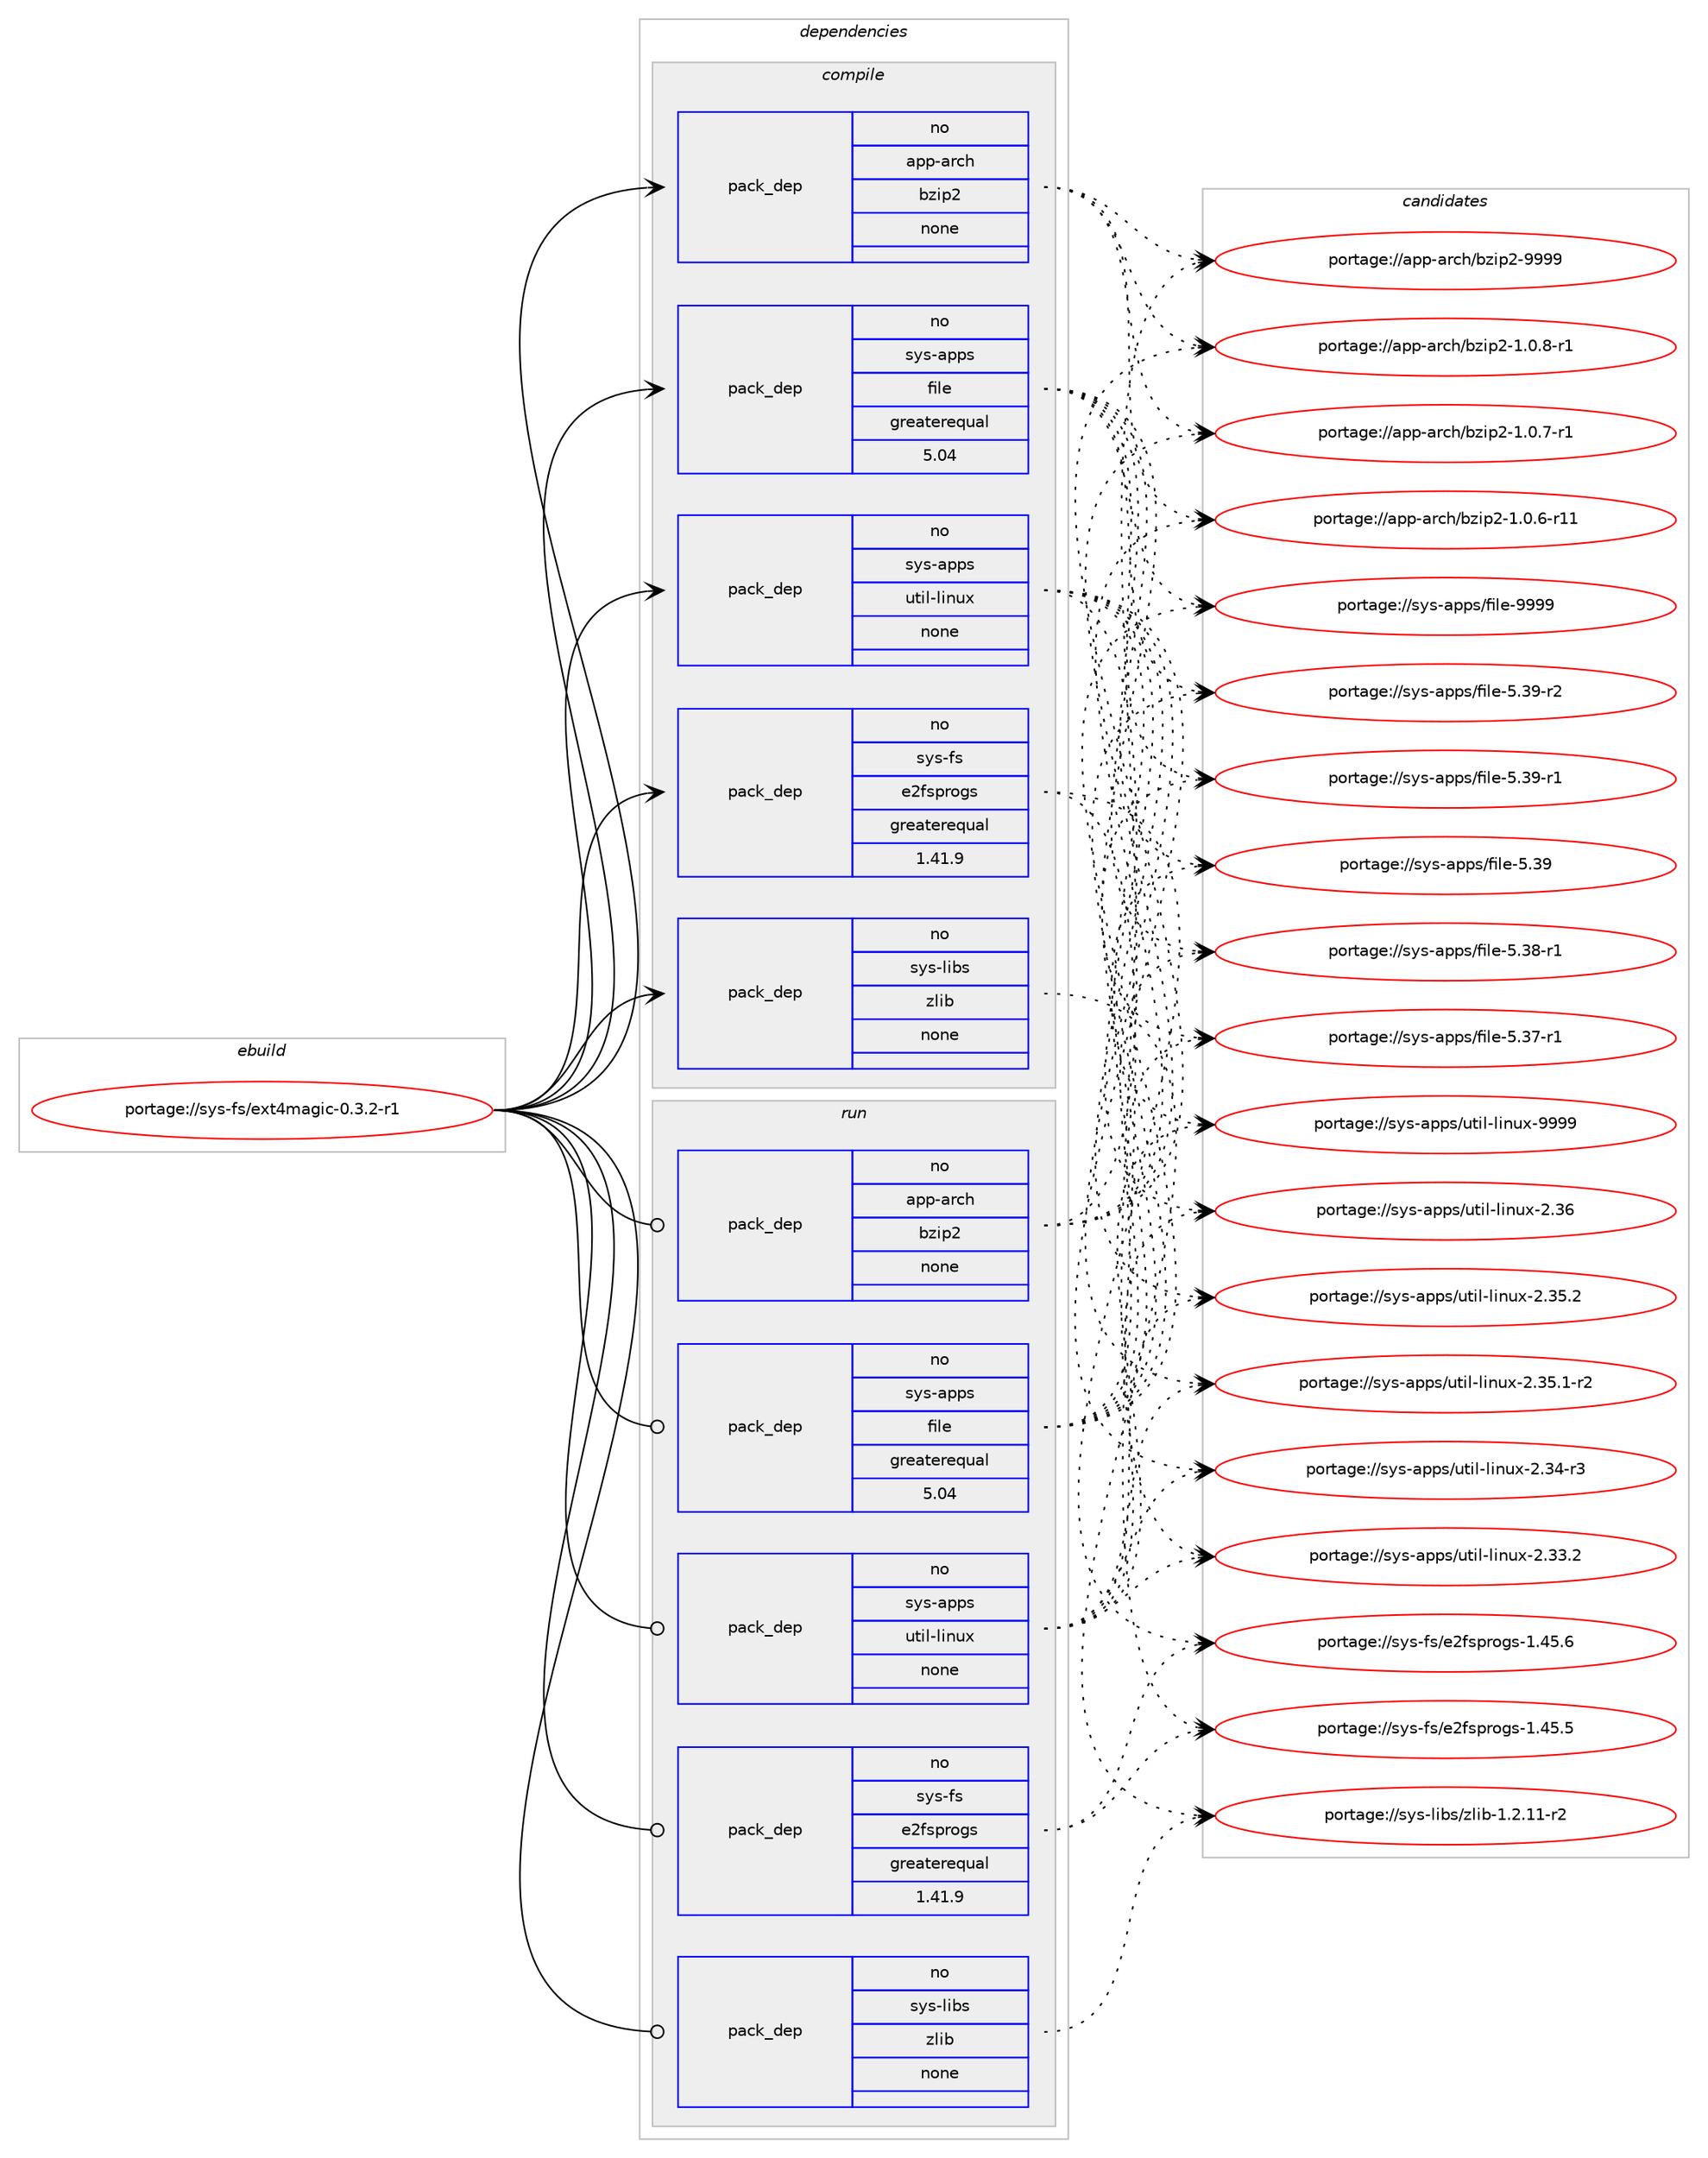 digraph prolog {

# *************
# Graph options
# *************

newrank=true;
concentrate=true;
compound=true;
graph [rankdir=LR,fontname=Helvetica,fontsize=10,ranksep=1.5];#, ranksep=2.5, nodesep=0.2];
edge  [arrowhead=vee];
node  [fontname=Helvetica,fontsize=10];

# **********
# The ebuild
# **********

subgraph cluster_leftcol {
color=gray;
rank=same;
label=<<i>ebuild</i>>;
id [label="portage://sys-fs/ext4magic-0.3.2-r1", color=red, width=4, href="../sys-fs/ext4magic-0.3.2-r1.svg"];
}

# ****************
# The dependencies
# ****************

subgraph cluster_midcol {
color=gray;
label=<<i>dependencies</i>>;
subgraph cluster_compile {
fillcolor="#eeeeee";
style=filled;
label=<<i>compile</i>>;
subgraph pack1903 {
dependency2227 [label=<<TABLE BORDER="0" CELLBORDER="1" CELLSPACING="0" CELLPADDING="4" WIDTH="220"><TR><TD ROWSPAN="6" CELLPADDING="30">pack_dep</TD></TR><TR><TD WIDTH="110">no</TD></TR><TR><TD>app-arch</TD></TR><TR><TD>bzip2</TD></TR><TR><TD>none</TD></TR><TR><TD></TD></TR></TABLE>>, shape=none, color=blue];
}
id:e -> dependency2227:w [weight=20,style="solid",arrowhead="vee"];
subgraph pack1904 {
dependency2228 [label=<<TABLE BORDER="0" CELLBORDER="1" CELLSPACING="0" CELLPADDING="4" WIDTH="220"><TR><TD ROWSPAN="6" CELLPADDING="30">pack_dep</TD></TR><TR><TD WIDTH="110">no</TD></TR><TR><TD>sys-apps</TD></TR><TR><TD>file</TD></TR><TR><TD>greaterequal</TD></TR><TR><TD>5.04</TD></TR></TABLE>>, shape=none, color=blue];
}
id:e -> dependency2228:w [weight=20,style="solid",arrowhead="vee"];
subgraph pack1905 {
dependency2229 [label=<<TABLE BORDER="0" CELLBORDER="1" CELLSPACING="0" CELLPADDING="4" WIDTH="220"><TR><TD ROWSPAN="6" CELLPADDING="30">pack_dep</TD></TR><TR><TD WIDTH="110">no</TD></TR><TR><TD>sys-apps</TD></TR><TR><TD>util-linux</TD></TR><TR><TD>none</TD></TR><TR><TD></TD></TR></TABLE>>, shape=none, color=blue];
}
id:e -> dependency2229:w [weight=20,style="solid",arrowhead="vee"];
subgraph pack1906 {
dependency2230 [label=<<TABLE BORDER="0" CELLBORDER="1" CELLSPACING="0" CELLPADDING="4" WIDTH="220"><TR><TD ROWSPAN="6" CELLPADDING="30">pack_dep</TD></TR><TR><TD WIDTH="110">no</TD></TR><TR><TD>sys-fs</TD></TR><TR><TD>e2fsprogs</TD></TR><TR><TD>greaterequal</TD></TR><TR><TD>1.41.9</TD></TR></TABLE>>, shape=none, color=blue];
}
id:e -> dependency2230:w [weight=20,style="solid",arrowhead="vee"];
subgraph pack1907 {
dependency2231 [label=<<TABLE BORDER="0" CELLBORDER="1" CELLSPACING="0" CELLPADDING="4" WIDTH="220"><TR><TD ROWSPAN="6" CELLPADDING="30">pack_dep</TD></TR><TR><TD WIDTH="110">no</TD></TR><TR><TD>sys-libs</TD></TR><TR><TD>zlib</TD></TR><TR><TD>none</TD></TR><TR><TD></TD></TR></TABLE>>, shape=none, color=blue];
}
id:e -> dependency2231:w [weight=20,style="solid",arrowhead="vee"];
}
subgraph cluster_compileandrun {
fillcolor="#eeeeee";
style=filled;
label=<<i>compile and run</i>>;
}
subgraph cluster_run {
fillcolor="#eeeeee";
style=filled;
label=<<i>run</i>>;
subgraph pack1908 {
dependency2232 [label=<<TABLE BORDER="0" CELLBORDER="1" CELLSPACING="0" CELLPADDING="4" WIDTH="220"><TR><TD ROWSPAN="6" CELLPADDING="30">pack_dep</TD></TR><TR><TD WIDTH="110">no</TD></TR><TR><TD>app-arch</TD></TR><TR><TD>bzip2</TD></TR><TR><TD>none</TD></TR><TR><TD></TD></TR></TABLE>>, shape=none, color=blue];
}
id:e -> dependency2232:w [weight=20,style="solid",arrowhead="odot"];
subgraph pack1909 {
dependency2233 [label=<<TABLE BORDER="0" CELLBORDER="1" CELLSPACING="0" CELLPADDING="4" WIDTH="220"><TR><TD ROWSPAN="6" CELLPADDING="30">pack_dep</TD></TR><TR><TD WIDTH="110">no</TD></TR><TR><TD>sys-apps</TD></TR><TR><TD>file</TD></TR><TR><TD>greaterequal</TD></TR><TR><TD>5.04</TD></TR></TABLE>>, shape=none, color=blue];
}
id:e -> dependency2233:w [weight=20,style="solid",arrowhead="odot"];
subgraph pack1910 {
dependency2234 [label=<<TABLE BORDER="0" CELLBORDER="1" CELLSPACING="0" CELLPADDING="4" WIDTH="220"><TR><TD ROWSPAN="6" CELLPADDING="30">pack_dep</TD></TR><TR><TD WIDTH="110">no</TD></TR><TR><TD>sys-apps</TD></TR><TR><TD>util-linux</TD></TR><TR><TD>none</TD></TR><TR><TD></TD></TR></TABLE>>, shape=none, color=blue];
}
id:e -> dependency2234:w [weight=20,style="solid",arrowhead="odot"];
subgraph pack1911 {
dependency2235 [label=<<TABLE BORDER="0" CELLBORDER="1" CELLSPACING="0" CELLPADDING="4" WIDTH="220"><TR><TD ROWSPAN="6" CELLPADDING="30">pack_dep</TD></TR><TR><TD WIDTH="110">no</TD></TR><TR><TD>sys-fs</TD></TR><TR><TD>e2fsprogs</TD></TR><TR><TD>greaterequal</TD></TR><TR><TD>1.41.9</TD></TR></TABLE>>, shape=none, color=blue];
}
id:e -> dependency2235:w [weight=20,style="solid",arrowhead="odot"];
subgraph pack1912 {
dependency2236 [label=<<TABLE BORDER="0" CELLBORDER="1" CELLSPACING="0" CELLPADDING="4" WIDTH="220"><TR><TD ROWSPAN="6" CELLPADDING="30">pack_dep</TD></TR><TR><TD WIDTH="110">no</TD></TR><TR><TD>sys-libs</TD></TR><TR><TD>zlib</TD></TR><TR><TD>none</TD></TR><TR><TD></TD></TR></TABLE>>, shape=none, color=blue];
}
id:e -> dependency2236:w [weight=20,style="solid",arrowhead="odot"];
}
}

# **************
# The candidates
# **************

subgraph cluster_choices {
rank=same;
color=gray;
label=<<i>candidates</i>>;

subgraph choice1903 {
color=black;
nodesep=1;
choice971121124597114991044798122105112504557575757 [label="portage://app-arch/bzip2-9999", color=red, width=4,href="../app-arch/bzip2-9999.svg"];
choice971121124597114991044798122105112504549464846564511449 [label="portage://app-arch/bzip2-1.0.8-r1", color=red, width=4,href="../app-arch/bzip2-1.0.8-r1.svg"];
choice971121124597114991044798122105112504549464846554511449 [label="portage://app-arch/bzip2-1.0.7-r1", color=red, width=4,href="../app-arch/bzip2-1.0.7-r1.svg"];
choice97112112459711499104479812210511250454946484654451144949 [label="portage://app-arch/bzip2-1.0.6-r11", color=red, width=4,href="../app-arch/bzip2-1.0.6-r11.svg"];
dependency2227:e -> choice971121124597114991044798122105112504557575757:w [style=dotted,weight="100"];
dependency2227:e -> choice971121124597114991044798122105112504549464846564511449:w [style=dotted,weight="100"];
dependency2227:e -> choice971121124597114991044798122105112504549464846554511449:w [style=dotted,weight="100"];
dependency2227:e -> choice97112112459711499104479812210511250454946484654451144949:w [style=dotted,weight="100"];
}
subgraph choice1904 {
color=black;
nodesep=1;
choice1151211154597112112115471021051081014557575757 [label="portage://sys-apps/file-9999", color=red, width=4,href="../sys-apps/file-9999.svg"];
choice11512111545971121121154710210510810145534651574511450 [label="portage://sys-apps/file-5.39-r2", color=red, width=4,href="../sys-apps/file-5.39-r2.svg"];
choice11512111545971121121154710210510810145534651574511449 [label="portage://sys-apps/file-5.39-r1", color=red, width=4,href="../sys-apps/file-5.39-r1.svg"];
choice1151211154597112112115471021051081014553465157 [label="portage://sys-apps/file-5.39", color=red, width=4,href="../sys-apps/file-5.39.svg"];
choice11512111545971121121154710210510810145534651564511449 [label="portage://sys-apps/file-5.38-r1", color=red, width=4,href="../sys-apps/file-5.38-r1.svg"];
choice11512111545971121121154710210510810145534651554511449 [label="portage://sys-apps/file-5.37-r1", color=red, width=4,href="../sys-apps/file-5.37-r1.svg"];
dependency2228:e -> choice1151211154597112112115471021051081014557575757:w [style=dotted,weight="100"];
dependency2228:e -> choice11512111545971121121154710210510810145534651574511450:w [style=dotted,weight="100"];
dependency2228:e -> choice11512111545971121121154710210510810145534651574511449:w [style=dotted,weight="100"];
dependency2228:e -> choice1151211154597112112115471021051081014553465157:w [style=dotted,weight="100"];
dependency2228:e -> choice11512111545971121121154710210510810145534651564511449:w [style=dotted,weight="100"];
dependency2228:e -> choice11512111545971121121154710210510810145534651554511449:w [style=dotted,weight="100"];
}
subgraph choice1905 {
color=black;
nodesep=1;
choice115121115459711211211547117116105108451081051101171204557575757 [label="portage://sys-apps/util-linux-9999", color=red, width=4,href="../sys-apps/util-linux-9999.svg"];
choice115121115459711211211547117116105108451081051101171204550465154 [label="portage://sys-apps/util-linux-2.36", color=red, width=4,href="../sys-apps/util-linux-2.36.svg"];
choice1151211154597112112115471171161051084510810511011712045504651534650 [label="portage://sys-apps/util-linux-2.35.2", color=red, width=4,href="../sys-apps/util-linux-2.35.2.svg"];
choice11512111545971121121154711711610510845108105110117120455046515346494511450 [label="portage://sys-apps/util-linux-2.35.1-r2", color=red, width=4,href="../sys-apps/util-linux-2.35.1-r2.svg"];
choice1151211154597112112115471171161051084510810511011712045504651524511451 [label="portage://sys-apps/util-linux-2.34-r3", color=red, width=4,href="../sys-apps/util-linux-2.34-r3.svg"];
choice1151211154597112112115471171161051084510810511011712045504651514650 [label="portage://sys-apps/util-linux-2.33.2", color=red, width=4,href="../sys-apps/util-linux-2.33.2.svg"];
dependency2229:e -> choice115121115459711211211547117116105108451081051101171204557575757:w [style=dotted,weight="100"];
dependency2229:e -> choice115121115459711211211547117116105108451081051101171204550465154:w [style=dotted,weight="100"];
dependency2229:e -> choice1151211154597112112115471171161051084510810511011712045504651534650:w [style=dotted,weight="100"];
dependency2229:e -> choice11512111545971121121154711711610510845108105110117120455046515346494511450:w [style=dotted,weight="100"];
dependency2229:e -> choice1151211154597112112115471171161051084510810511011712045504651524511451:w [style=dotted,weight="100"];
dependency2229:e -> choice1151211154597112112115471171161051084510810511011712045504651514650:w [style=dotted,weight="100"];
}
subgraph choice1906 {
color=black;
nodesep=1;
choice11512111545102115471015010211511211411110311545494652534654 [label="portage://sys-fs/e2fsprogs-1.45.6", color=red, width=4,href="../sys-fs/e2fsprogs-1.45.6.svg"];
choice11512111545102115471015010211511211411110311545494652534653 [label="portage://sys-fs/e2fsprogs-1.45.5", color=red, width=4,href="../sys-fs/e2fsprogs-1.45.5.svg"];
dependency2230:e -> choice11512111545102115471015010211511211411110311545494652534654:w [style=dotted,weight="100"];
dependency2230:e -> choice11512111545102115471015010211511211411110311545494652534653:w [style=dotted,weight="100"];
}
subgraph choice1907 {
color=black;
nodesep=1;
choice11512111545108105981154712210810598454946504649494511450 [label="portage://sys-libs/zlib-1.2.11-r2", color=red, width=4,href="../sys-libs/zlib-1.2.11-r2.svg"];
dependency2231:e -> choice11512111545108105981154712210810598454946504649494511450:w [style=dotted,weight="100"];
}
subgraph choice1908 {
color=black;
nodesep=1;
choice971121124597114991044798122105112504557575757 [label="portage://app-arch/bzip2-9999", color=red, width=4,href="../app-arch/bzip2-9999.svg"];
choice971121124597114991044798122105112504549464846564511449 [label="portage://app-arch/bzip2-1.0.8-r1", color=red, width=4,href="../app-arch/bzip2-1.0.8-r1.svg"];
choice971121124597114991044798122105112504549464846554511449 [label="portage://app-arch/bzip2-1.0.7-r1", color=red, width=4,href="../app-arch/bzip2-1.0.7-r1.svg"];
choice97112112459711499104479812210511250454946484654451144949 [label="portage://app-arch/bzip2-1.0.6-r11", color=red, width=4,href="../app-arch/bzip2-1.0.6-r11.svg"];
dependency2232:e -> choice971121124597114991044798122105112504557575757:w [style=dotted,weight="100"];
dependency2232:e -> choice971121124597114991044798122105112504549464846564511449:w [style=dotted,weight="100"];
dependency2232:e -> choice971121124597114991044798122105112504549464846554511449:w [style=dotted,weight="100"];
dependency2232:e -> choice97112112459711499104479812210511250454946484654451144949:w [style=dotted,weight="100"];
}
subgraph choice1909 {
color=black;
nodesep=1;
choice1151211154597112112115471021051081014557575757 [label="portage://sys-apps/file-9999", color=red, width=4,href="../sys-apps/file-9999.svg"];
choice11512111545971121121154710210510810145534651574511450 [label="portage://sys-apps/file-5.39-r2", color=red, width=4,href="../sys-apps/file-5.39-r2.svg"];
choice11512111545971121121154710210510810145534651574511449 [label="portage://sys-apps/file-5.39-r1", color=red, width=4,href="../sys-apps/file-5.39-r1.svg"];
choice1151211154597112112115471021051081014553465157 [label="portage://sys-apps/file-5.39", color=red, width=4,href="../sys-apps/file-5.39.svg"];
choice11512111545971121121154710210510810145534651564511449 [label="portage://sys-apps/file-5.38-r1", color=red, width=4,href="../sys-apps/file-5.38-r1.svg"];
choice11512111545971121121154710210510810145534651554511449 [label="portage://sys-apps/file-5.37-r1", color=red, width=4,href="../sys-apps/file-5.37-r1.svg"];
dependency2233:e -> choice1151211154597112112115471021051081014557575757:w [style=dotted,weight="100"];
dependency2233:e -> choice11512111545971121121154710210510810145534651574511450:w [style=dotted,weight="100"];
dependency2233:e -> choice11512111545971121121154710210510810145534651574511449:w [style=dotted,weight="100"];
dependency2233:e -> choice1151211154597112112115471021051081014553465157:w [style=dotted,weight="100"];
dependency2233:e -> choice11512111545971121121154710210510810145534651564511449:w [style=dotted,weight="100"];
dependency2233:e -> choice11512111545971121121154710210510810145534651554511449:w [style=dotted,weight="100"];
}
subgraph choice1910 {
color=black;
nodesep=1;
choice115121115459711211211547117116105108451081051101171204557575757 [label="portage://sys-apps/util-linux-9999", color=red, width=4,href="../sys-apps/util-linux-9999.svg"];
choice115121115459711211211547117116105108451081051101171204550465154 [label="portage://sys-apps/util-linux-2.36", color=red, width=4,href="../sys-apps/util-linux-2.36.svg"];
choice1151211154597112112115471171161051084510810511011712045504651534650 [label="portage://sys-apps/util-linux-2.35.2", color=red, width=4,href="../sys-apps/util-linux-2.35.2.svg"];
choice11512111545971121121154711711610510845108105110117120455046515346494511450 [label="portage://sys-apps/util-linux-2.35.1-r2", color=red, width=4,href="../sys-apps/util-linux-2.35.1-r2.svg"];
choice1151211154597112112115471171161051084510810511011712045504651524511451 [label="portage://sys-apps/util-linux-2.34-r3", color=red, width=4,href="../sys-apps/util-linux-2.34-r3.svg"];
choice1151211154597112112115471171161051084510810511011712045504651514650 [label="portage://sys-apps/util-linux-2.33.2", color=red, width=4,href="../sys-apps/util-linux-2.33.2.svg"];
dependency2234:e -> choice115121115459711211211547117116105108451081051101171204557575757:w [style=dotted,weight="100"];
dependency2234:e -> choice115121115459711211211547117116105108451081051101171204550465154:w [style=dotted,weight="100"];
dependency2234:e -> choice1151211154597112112115471171161051084510810511011712045504651534650:w [style=dotted,weight="100"];
dependency2234:e -> choice11512111545971121121154711711610510845108105110117120455046515346494511450:w [style=dotted,weight="100"];
dependency2234:e -> choice1151211154597112112115471171161051084510810511011712045504651524511451:w [style=dotted,weight="100"];
dependency2234:e -> choice1151211154597112112115471171161051084510810511011712045504651514650:w [style=dotted,weight="100"];
}
subgraph choice1911 {
color=black;
nodesep=1;
choice11512111545102115471015010211511211411110311545494652534654 [label="portage://sys-fs/e2fsprogs-1.45.6", color=red, width=4,href="../sys-fs/e2fsprogs-1.45.6.svg"];
choice11512111545102115471015010211511211411110311545494652534653 [label="portage://sys-fs/e2fsprogs-1.45.5", color=red, width=4,href="../sys-fs/e2fsprogs-1.45.5.svg"];
dependency2235:e -> choice11512111545102115471015010211511211411110311545494652534654:w [style=dotted,weight="100"];
dependency2235:e -> choice11512111545102115471015010211511211411110311545494652534653:w [style=dotted,weight="100"];
}
subgraph choice1912 {
color=black;
nodesep=1;
choice11512111545108105981154712210810598454946504649494511450 [label="portage://sys-libs/zlib-1.2.11-r2", color=red, width=4,href="../sys-libs/zlib-1.2.11-r2.svg"];
dependency2236:e -> choice11512111545108105981154712210810598454946504649494511450:w [style=dotted,weight="100"];
}
}

}

